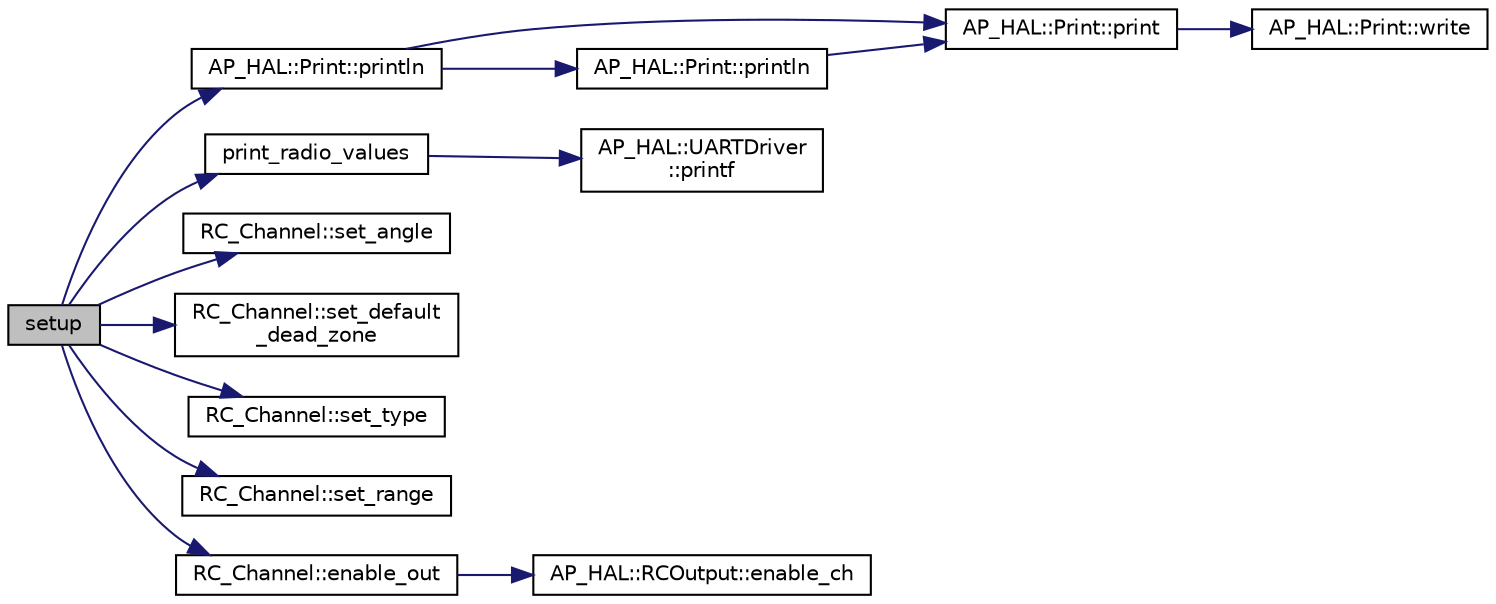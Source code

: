 digraph "setup"
{
 // INTERACTIVE_SVG=YES
  edge [fontname="Helvetica",fontsize="10",labelfontname="Helvetica",labelfontsize="10"];
  node [fontname="Helvetica",fontsize="10",shape=record];
  rankdir="LR";
  Node1 [label="setup",height=0.2,width=0.4,color="black", fillcolor="grey75", style="filled" fontcolor="black"];
  Node1 -> Node2 [color="midnightblue",fontsize="10",style="solid",fontname="Helvetica"];
  Node2 [label="AP_HAL::Print::println",height=0.2,width=0.4,color="black", fillcolor="white", style="filled",URL="$classAP__HAL_1_1Print.html#ad337ce3f7977411b7d34d47a51e5737e"];
  Node2 -> Node3 [color="midnightblue",fontsize="10",style="solid",fontname="Helvetica"];
  Node3 [label="AP_HAL::Print::print",height=0.2,width=0.4,color="black", fillcolor="white", style="filled",URL="$classAP__HAL_1_1Print.html#acfe80773011eb17dfb52c2fba517a093"];
  Node3 -> Node4 [color="midnightblue",fontsize="10",style="solid",fontname="Helvetica"];
  Node4 [label="AP_HAL::Print::write",height=0.2,width=0.4,color="black", fillcolor="white", style="filled",URL="$classAP__HAL_1_1Print.html#acc65391952a43334f8f5c9bef341f501"];
  Node2 -> Node5 [color="midnightblue",fontsize="10",style="solid",fontname="Helvetica"];
  Node5 [label="AP_HAL::Print::println",height=0.2,width=0.4,color="black", fillcolor="white", style="filled",URL="$classAP__HAL_1_1Print.html#a169b128f9e22f0c15883768f580541a2"];
  Node5 -> Node3 [color="midnightblue",fontsize="10",style="solid",fontname="Helvetica"];
  Node1 -> Node6 [color="midnightblue",fontsize="10",style="solid",fontname="Helvetica"];
  Node6 [label="print_radio_values",height=0.2,width=0.4,color="black", fillcolor="white", style="filled",URL="$RC__Channel_8pde.html#a53067bc7a0921d9570fc1c68ce074877"];
  Node6 -> Node7 [color="midnightblue",fontsize="10",style="solid",fontname="Helvetica"];
  Node7 [label="AP_HAL::UARTDriver\l::printf",height=0.2,width=0.4,color="black", fillcolor="white", style="filled",URL="$classAP__HAL_1_1UARTDriver.html#a4b1ae6fcec3dfe651d08faf589f4ad6d"];
  Node1 -> Node8 [color="midnightblue",fontsize="10",style="solid",fontname="Helvetica"];
  Node8 [label="RC_Channel::set_angle",height=0.2,width=0.4,color="black", fillcolor="white", style="filled",URL="$classRC__Channel.html#a68fd99b7a3bf4283c8b500b49f511821"];
  Node1 -> Node9 [color="midnightblue",fontsize="10",style="solid",fontname="Helvetica"];
  Node9 [label="RC_Channel::set_default\l_dead_zone",height=0.2,width=0.4,color="black", fillcolor="white", style="filled",URL="$classRC__Channel.html#ad4e6c8ba69625f57f3e189a8bfbd9e78"];
  Node1 -> Node10 [color="midnightblue",fontsize="10",style="solid",fontname="Helvetica"];
  Node10 [label="RC_Channel::set_type",height=0.2,width=0.4,color="black", fillcolor="white", style="filled",URL="$classRC__Channel.html#a2cbeb0e5e4b289ad9eee7c04c2a200e6"];
  Node1 -> Node11 [color="midnightblue",fontsize="10",style="solid",fontname="Helvetica"];
  Node11 [label="RC_Channel::set_range",height=0.2,width=0.4,color="black", fillcolor="white", style="filled",URL="$classRC__Channel.html#ad51e68c85b76d1209e7cb6db224e63ba"];
  Node1 -> Node12 [color="midnightblue",fontsize="10",style="solid",fontname="Helvetica"];
  Node12 [label="RC_Channel::enable_out",height=0.2,width=0.4,color="black", fillcolor="white", style="filled",URL="$classRC__Channel.html#a627c19bdbbf6eaaf6c8e4abfcf54ac14"];
  Node12 -> Node13 [color="midnightblue",fontsize="10",style="solid",fontname="Helvetica"];
  Node13 [label="AP_HAL::RCOutput::enable_ch",height=0.2,width=0.4,color="black", fillcolor="white", style="filled",URL="$classAP__HAL_1_1RCOutput.html#a25196bb820266d4afcae14d0acdb7e1c"];
}
